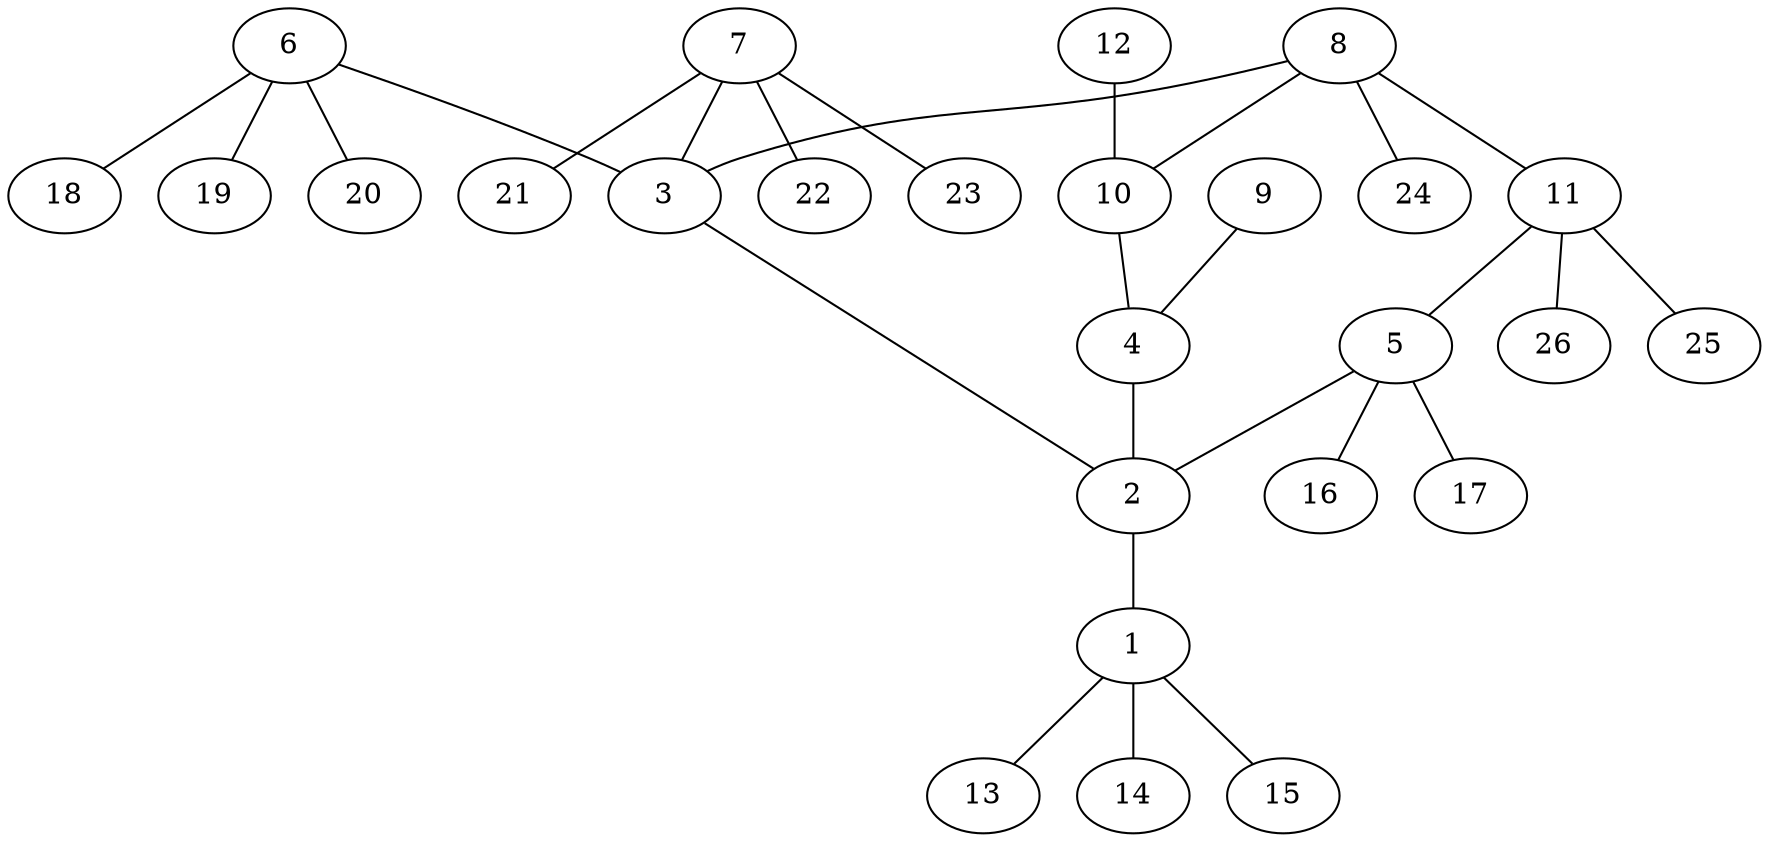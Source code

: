 graph molecule_3953 {
	1	 [chem=C];
	13	 [chem=H];
	1 -- 13	 [valence=1];
	14	 [chem=H];
	1 -- 14	 [valence=1];
	15	 [chem=H];
	1 -- 15	 [valence=1];
	2	 [chem=C];
	2 -- 1	 [valence=1];
	3	 [chem=C];
	3 -- 2	 [valence=1];
	4	 [chem=C];
	4 -- 2	 [valence=1];
	5	 [chem=C];
	5 -- 2	 [valence=1];
	16	 [chem=H];
	5 -- 16	 [valence=1];
	17	 [chem=H];
	5 -- 17	 [valence=1];
	6	 [chem=C];
	6 -- 3	 [valence=1];
	18	 [chem=H];
	6 -- 18	 [valence=1];
	19	 [chem=H];
	6 -- 19	 [valence=1];
	20	 [chem=H];
	6 -- 20	 [valence=1];
	7	 [chem=C];
	7 -- 3	 [valence=1];
	21	 [chem=H];
	7 -- 21	 [valence=1];
	22	 [chem=H];
	7 -- 22	 [valence=1];
	23	 [chem=H];
	7 -- 23	 [valence=1];
	8	 [chem=C];
	8 -- 3	 [valence=1];
	10	 [chem=C];
	8 -- 10	 [valence=1];
	11	 [chem=C];
	8 -- 11	 [valence=1];
	24	 [chem=H];
	8 -- 24	 [valence=1];
	9	 [chem=O];
	9 -- 4	 [valence=2];
	10 -- 4	 [valence=1];
	11 -- 5	 [valence=1];
	25	 [chem=H];
	11 -- 25	 [valence=1];
	26	 [chem=H];
	11 -- 26	 [valence=1];
	12	 [chem=O];
	12 -- 10	 [valence=2];
}
